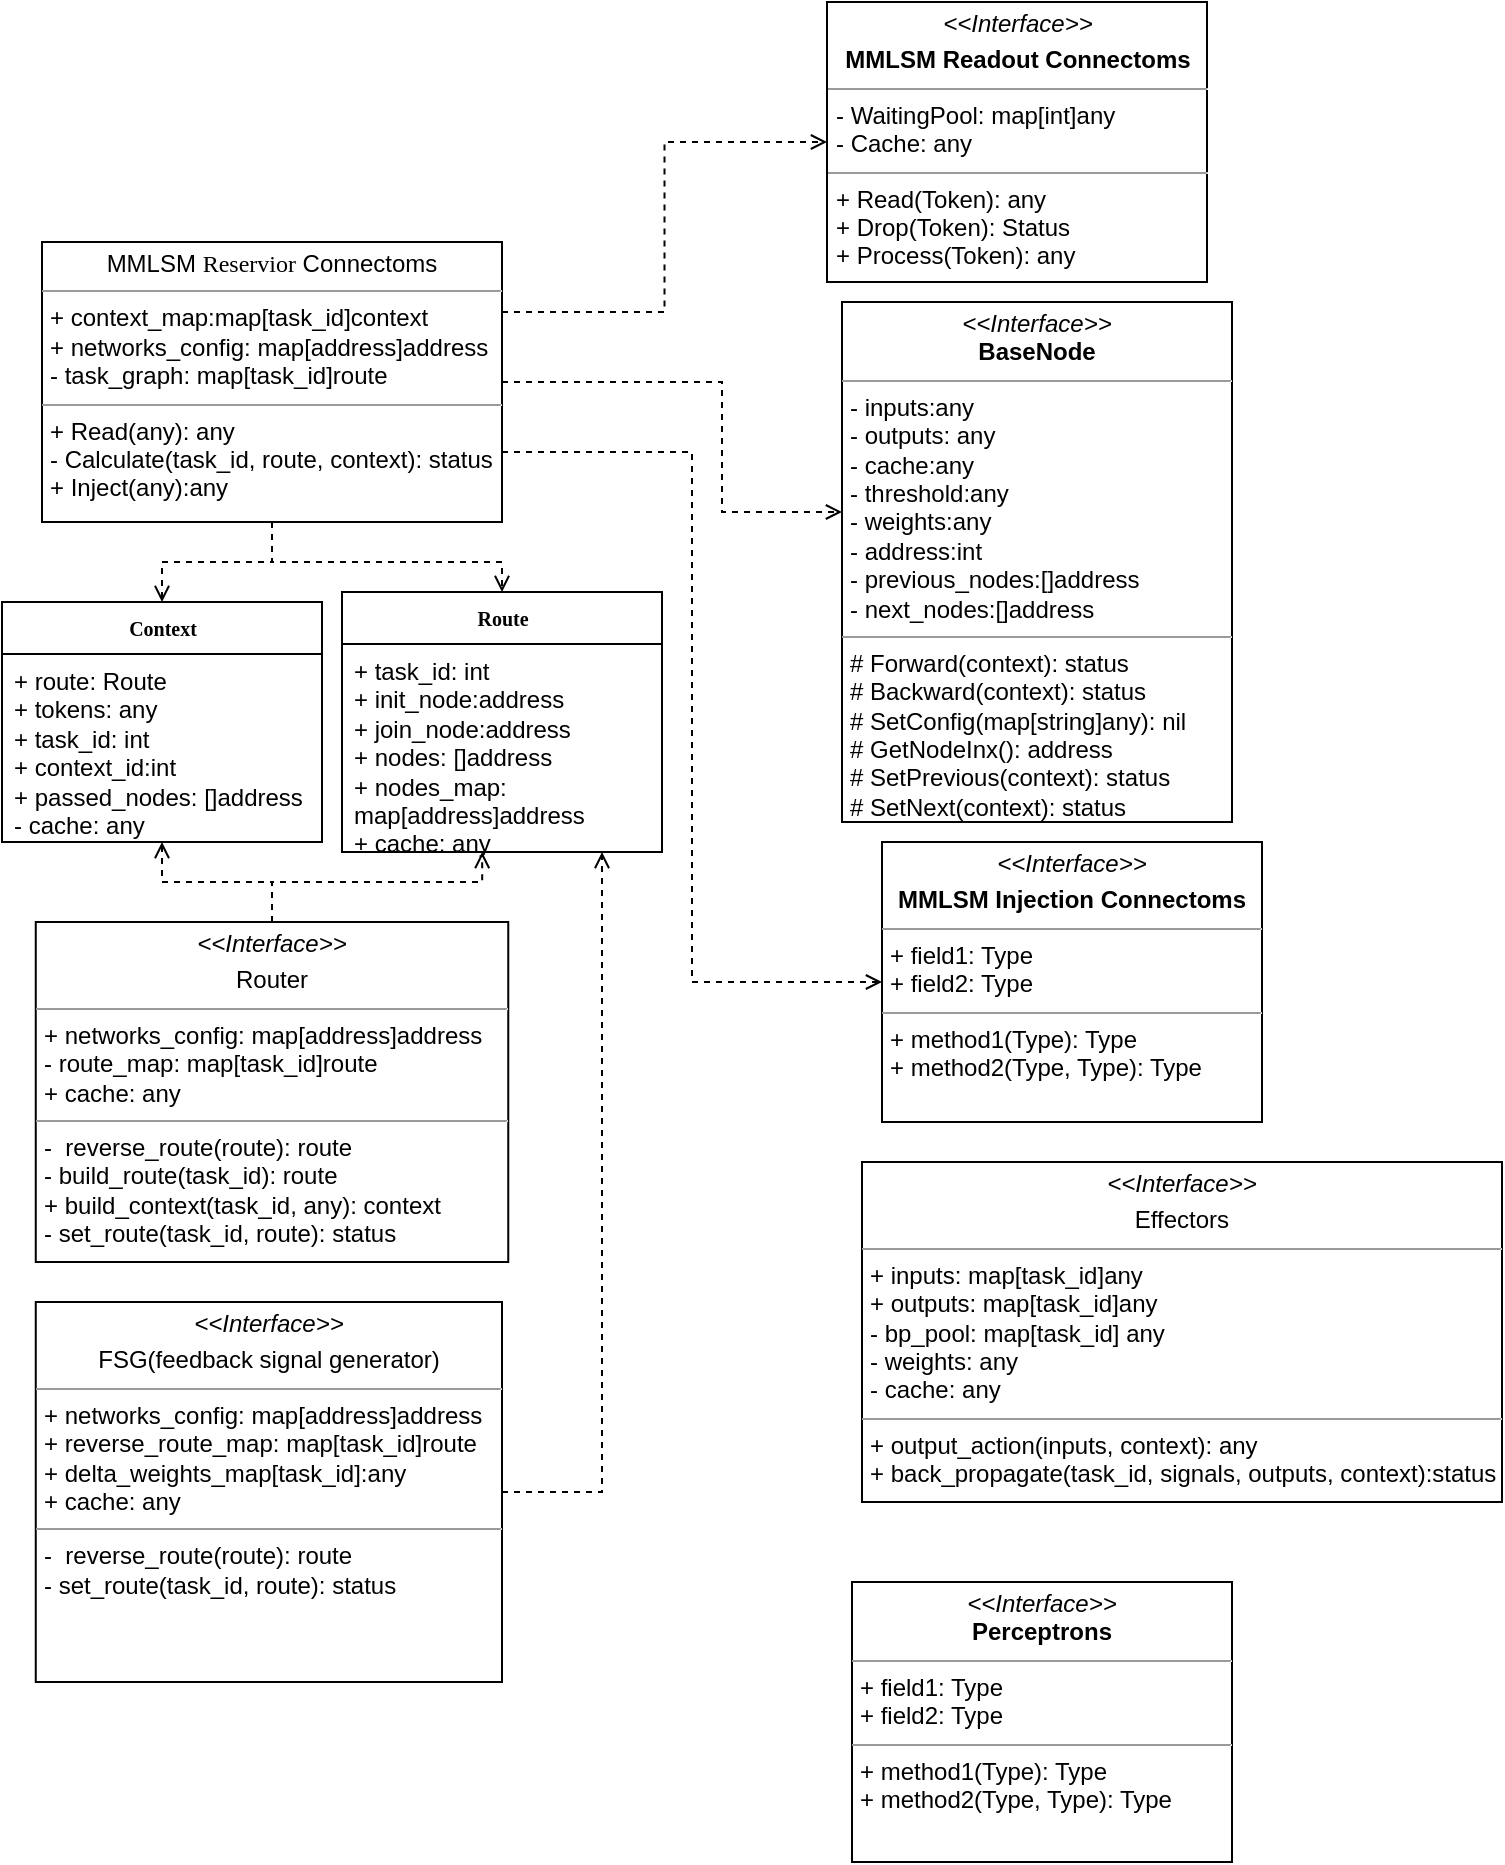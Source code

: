 <mxfile version="25.0.3">
  <diagram name="Page-1" id="c4acf3e9-155e-7222-9cf6-157b1a14988f">
    <mxGraphModel dx="954" dy="551" grid="1" gridSize="10" guides="1" tooltips="1" connect="1" arrows="1" fold="1" page="1" pageScale="1" pageWidth="850" pageHeight="1100" background="none" math="0" shadow="0">
      <root>
        <mxCell id="0" />
        <mxCell id="1" parent="0" />
        <mxCell id="5d2195bd80daf111-10" value="&lt;p style=&quot;margin:0px;margin-top:4px;text-align:center;&quot;&gt;&lt;i&gt;&amp;lt;&amp;lt;Interface&amp;gt;&amp;gt;&lt;/i&gt;&lt;br&gt;&lt;b&gt;Perceptrons&lt;/b&gt;&lt;/p&gt;&lt;hr size=&quot;1&quot;&gt;&lt;p style=&quot;margin:0px;margin-left:4px;&quot;&gt;+ field1: Type&lt;br&gt;+ field2: Type&lt;/p&gt;&lt;hr size=&quot;1&quot;&gt;&lt;p style=&quot;margin:0px;margin-left:4px;&quot;&gt;+ method1(Type): Type&lt;br&gt;+ method2(Type, Type): Type&lt;/p&gt;" style="verticalAlign=top;align=left;overflow=fill;fontSize=12;fontFamily=Helvetica;html=1;rounded=0;shadow=0;comic=0;labelBackgroundColor=none;strokeWidth=1" parent="1" vertex="1">
          <mxGeometry x="455" y="790" width="190" height="140" as="geometry" />
        </mxCell>
        <mxCell id="5d2195bd80daf111-15" value="&lt;p style=&quot;margin:0px;margin-top:4px;text-align:center;&quot;&gt;&lt;i&gt;&amp;lt;&amp;lt;Interface&amp;gt;&amp;gt;&lt;/i&gt;&lt;br&gt;&lt;b&gt;BaseNode&lt;/b&gt;&lt;/p&gt;&lt;hr size=&quot;1&quot;&gt;&lt;p style=&quot;margin:0px;margin-left:4px;&quot;&gt;- inputs:any&lt;br&gt;- outputs: any&lt;/p&gt;&lt;p style=&quot;margin:0px;margin-left:4px;&quot;&gt;- cache:any&lt;/p&gt;&lt;p style=&quot;margin:0px;margin-left:4px;&quot;&gt;- threshold:any&lt;/p&gt;&lt;p style=&quot;margin:0px;margin-left:4px;&quot;&gt;- weights:any&lt;/p&gt;&lt;p style=&quot;margin:0px;margin-left:4px;&quot;&gt;- address:int&lt;/p&gt;&lt;p style=&quot;margin:0px;margin-left:4px;&quot;&gt;- previous_nodes:[]address&lt;/p&gt;&lt;p style=&quot;margin:0px;margin-left:4px;&quot;&gt;- next_nodes:[]address&lt;/p&gt;&lt;hr size=&quot;1&quot;&gt;&lt;p style=&quot;margin:0px;margin-left:4px;&quot;&gt;# Forward(context): status&lt;/p&gt;&lt;p style=&quot;margin:0px;margin-left:4px;&quot;&gt;# Backward(context): status&lt;br&gt;# SetConfig(map[string]any): nil&lt;/p&gt;&lt;p style=&quot;margin:0px;margin-left:4px;&quot;&gt;# GetNodeInx(): address&lt;/p&gt;&lt;p style=&quot;margin:0px;margin-left:4px;&quot;&gt;# SetPrevious(context): status&lt;br&gt;&lt;/p&gt;&lt;p style=&quot;margin:0px;margin-left:4px;&quot;&gt;# SetNext(context): status&lt;br&gt;&lt;/p&gt;&lt;p style=&quot;margin:0px;margin-left:4px;&quot;&gt;&lt;br&gt;&lt;/p&gt;" style="verticalAlign=top;align=left;overflow=fill;fontSize=12;fontFamily=Helvetica;html=1;rounded=0;shadow=0;comic=0;labelBackgroundColor=none;strokeWidth=1" parent="1" vertex="1">
          <mxGeometry x="450" y="150" width="195" height="260" as="geometry" />
        </mxCell>
        <mxCell id="5d2195bd80daf111-18" value="&lt;p style=&quot;margin:0px;margin-top:4px;text-align:center;&quot;&gt;&lt;i&gt;&amp;lt;&amp;lt;Interface&amp;gt;&amp;gt;&lt;/i&gt;&lt;br&gt;&lt;/p&gt;&lt;p style=&quot;margin:0px;margin-top:4px;text-align:center;&quot;&gt;&lt;b&gt;MMLSM Readout Connectoms&lt;/b&gt;&lt;/p&gt;&lt;hr size=&quot;1&quot;&gt;&lt;p style=&quot;margin:0px;margin-left:4px;&quot;&gt;- WaitingPool: map[int]any&lt;br&gt;- Cache: any&lt;/p&gt;&lt;hr size=&quot;1&quot;&gt;&lt;p style=&quot;margin:0px;margin-left:4px;&quot;&gt;+ Read(Token): any&lt;br&gt;+ Drop(Token): Status&lt;/p&gt;&lt;p style=&quot;margin:0px;margin-left:4px;&quot;&gt;+ Process(Token): any&lt;/p&gt;" style="verticalAlign=top;align=left;overflow=fill;fontSize=12;fontFamily=Helvetica;html=1;rounded=0;shadow=0;comic=0;labelBackgroundColor=none;strokeWidth=1" parent="1" vertex="1">
          <mxGeometry x="442.5" width="190" height="140" as="geometry" />
        </mxCell>
        <mxCell id="5d2195bd80daf111-19" value="&lt;p style=&quot;margin: 4px 0px 0px; text-align: center;&quot;&gt;&lt;i&gt;&amp;lt;&amp;lt;Interface&amp;gt;&amp;gt;&lt;/i&gt;&lt;br&gt;&lt;/p&gt;&lt;p style=&quot;margin: 4px 0px 0px; text-align: center;&quot;&gt;Effectors&lt;/p&gt;&lt;hr size=&quot;1&quot;&gt;&lt;p style=&quot;margin:0px;margin-left:4px;&quot;&gt;+ inputs: map[task_id]any&lt;br&gt;&lt;/p&gt;&lt;p style=&quot;margin:0px;margin-left:4px;&quot;&gt;+ outputs: map[task_id]any&lt;/p&gt;&lt;p style=&quot;margin:0px;margin-left:4px;&quot;&gt;- bp_pool: map[task_id] any&lt;/p&gt;&lt;p style=&quot;margin:0px;margin-left:4px;&quot;&gt;- weights: any&lt;/p&gt;&lt;p style=&quot;margin:0px;margin-left:4px;&quot;&gt;- cache: any&lt;br&gt;&lt;/p&gt;&lt;hr size=&quot;1&quot;&gt;&lt;p style=&quot;margin:0px;margin-left:4px;&quot;&gt;+ output_action(inputs, context): any&lt;br&gt;+ back_propagate(task_id, signals, outputs, context):status&lt;/p&gt;" style="verticalAlign=top;align=left;overflow=fill;fontSize=12;fontFamily=Helvetica;html=1;rounded=0;shadow=0;comic=0;labelBackgroundColor=none;strokeWidth=1" parent="1" vertex="1">
          <mxGeometry x="460" y="580" width="320" height="170" as="geometry" />
        </mxCell>
        <mxCell id="Okiig9Hstaw-6zwMr5Zd-14" style="edgeStyle=orthogonalEdgeStyle;rounded=0;orthogonalLoop=1;jettySize=auto;html=1;exitX=0.5;exitY=0;exitDx=0;exitDy=0;entryX=0.5;entryY=1;entryDx=0;entryDy=0;dashed=1;endArrow=open;endFill=0;" edge="1" parent="1" source="5d2195bd80daf111-20" target="Okiig9Hstaw-6zwMr5Zd-8">
          <mxGeometry relative="1" as="geometry" />
        </mxCell>
        <mxCell id="5d2195bd80daf111-20" value="&lt;p style=&quot;margin: 4px 0px 0px; text-align: center;&quot;&gt;&lt;i&gt;&amp;lt;&amp;lt;Interface&amp;gt;&amp;gt;&lt;/i&gt;&lt;br&gt;&lt;/p&gt;&lt;p style=&quot;margin: 4px 0px 0px; text-align: center;&quot;&gt;Router&lt;/p&gt;&lt;hr size=&quot;1&quot;&gt;&lt;p style=&quot;margin:0px;margin-left:4px;&quot;&gt;+&amp;nbsp;networks_config: map[address]address&lt;/p&gt;&lt;p style=&quot;margin:0px;margin-left:4px;&quot;&gt;- route_map: map[task_id]route&lt;br&gt;+ cache: any&lt;/p&gt;&lt;hr size=&quot;1&quot;&gt;&lt;p style=&quot;margin:0px;margin-left:4px;&quot;&gt;- &amp;nbsp;reverse_route(route): route&lt;br&gt;&lt;/p&gt;&lt;p style=&quot;margin:0px;margin-left:4px;&quot;&gt;- build_route(task_id): route&lt;br&gt;+ build_context(task_id, any): context&lt;/p&gt;&lt;p style=&quot;margin:0px;margin-left:4px;&quot;&gt;- set_route(task_id, route): status&lt;/p&gt;" style="verticalAlign=top;align=left;overflow=fill;fontSize=12;fontFamily=Helvetica;html=1;rounded=0;shadow=0;comic=0;labelBackgroundColor=none;strokeWidth=1" parent="1" vertex="1">
          <mxGeometry x="46.88" y="460" width="236.25" height="170" as="geometry" />
        </mxCell>
        <mxCell id="Okiig9Hstaw-6zwMr5Zd-19" style="edgeStyle=orthogonalEdgeStyle;rounded=0;orthogonalLoop=1;jettySize=auto;html=1;dashed=1;endArrow=open;endFill=0;" edge="1" parent="1" source="am_0E-VKELdb4oYjf-La-1" target="Okiig9Hstaw-6zwMr5Zd-16">
          <mxGeometry relative="1" as="geometry">
            <mxPoint x="330" y="430" as="targetPoint" />
            <Array as="points">
              <mxPoint x="330" y="745" />
            </Array>
          </mxGeometry>
        </mxCell>
        <mxCell id="am_0E-VKELdb4oYjf-La-1" value="&lt;p style=&quot;margin: 4px 0px 0px; text-align: center;&quot;&gt;&lt;i&gt;&amp;lt;&amp;lt;Interface&amp;gt;&amp;gt;&lt;/i&gt;&lt;br&gt;&lt;/p&gt;&lt;p style=&quot;margin: 4px 0px 0px; text-align: center;&quot;&gt;FSG(feedback signal generator)&lt;/p&gt;&lt;hr size=&quot;1&quot;&gt;&lt;p style=&quot;margin:0px;margin-left:4px;&quot;&gt;+&amp;nbsp;networks_config:&amp;nbsp;map[address]address&lt;br&gt;+ reverse_route_map: map[task_id]route&lt;/p&gt;&lt;p style=&quot;margin:0px;margin-left:4px;&quot;&gt;+ delta_weights_map[task_id]:any&lt;/p&gt;&lt;p style=&quot;margin:0px;margin-left:4px;&quot;&gt;+ cache: any&lt;/p&gt;&lt;hr size=&quot;1&quot;&gt;&lt;p style=&quot;margin:0px;margin-left:4px;&quot;&gt;- &amp;nbsp;reverse_route(route): route&lt;br&gt;&lt;/p&gt;&lt;p style=&quot;margin:0px;margin-left:4px;&quot;&gt;- set_route(task_id, route): status&lt;/p&gt;" style="verticalAlign=top;align=left;overflow=fill;fontSize=12;fontFamily=Helvetica;html=1;rounded=0;shadow=0;comic=0;labelBackgroundColor=none;strokeWidth=1" parent="1" vertex="1">
          <mxGeometry x="46.88" y="650" width="233.12" height="190" as="geometry" />
        </mxCell>
        <mxCell id="am_0E-VKELdb4oYjf-La-3" value="&lt;p style=&quot;margin:0px;margin-top:4px;text-align:center;&quot;&gt;&lt;i&gt;&amp;lt;&amp;lt;Interface&amp;gt;&amp;gt;&lt;/i&gt;&lt;br&gt;&lt;/p&gt;&lt;p style=&quot;margin:0px;margin-top:4px;text-align:center;&quot;&gt;&lt;b&gt;MMLSM Injection Connectoms&lt;/b&gt;&lt;/p&gt;&lt;hr size=&quot;1&quot;&gt;&lt;p style=&quot;margin:0px;margin-left:4px;&quot;&gt;+ field1: Type&lt;br&gt;+ field2: Type&lt;/p&gt;&lt;hr size=&quot;1&quot;&gt;&lt;p style=&quot;margin:0px;margin-left:4px;&quot;&gt;+ method1(Type): Type&lt;br&gt;+ method2(Type, Type): Type&lt;/p&gt;" style="verticalAlign=top;align=left;overflow=fill;fontSize=12;fontFamily=Helvetica;html=1;rounded=0;shadow=0;comic=0;labelBackgroundColor=none;strokeWidth=1" parent="1" vertex="1">
          <mxGeometry x="470" y="420" width="190" height="140" as="geometry" />
        </mxCell>
        <mxCell id="Okiig9Hstaw-6zwMr5Zd-2" style="edgeStyle=orthogonalEdgeStyle;rounded=0;orthogonalLoop=1;jettySize=auto;html=1;dashed=1;endArrow=open;endFill=0;" edge="1" parent="1" source="am_0E-VKELdb4oYjf-La-4" target="5d2195bd80daf111-15">
          <mxGeometry relative="1" as="geometry">
            <Array as="points">
              <mxPoint x="390" y="190" />
              <mxPoint x="390" y="255" />
            </Array>
          </mxGeometry>
        </mxCell>
        <mxCell id="Okiig9Hstaw-6zwMr5Zd-3" style="edgeStyle=orthogonalEdgeStyle;rounded=0;orthogonalLoop=1;jettySize=auto;html=1;exitX=1;exitY=0.25;exitDx=0;exitDy=0;entryX=0;entryY=0.5;entryDx=0;entryDy=0;dashed=1;endArrow=open;endFill=0;" edge="1" parent="1" source="am_0E-VKELdb4oYjf-La-4" target="5d2195bd80daf111-18">
          <mxGeometry relative="1" as="geometry" />
        </mxCell>
        <mxCell id="Okiig9Hstaw-6zwMr5Zd-4" style="edgeStyle=orthogonalEdgeStyle;rounded=0;orthogonalLoop=1;jettySize=auto;html=1;exitX=1;exitY=0.75;exitDx=0;exitDy=0;entryX=0;entryY=0.5;entryDx=0;entryDy=0;dashed=1;endArrow=open;endFill=0;" edge="1" parent="1" source="am_0E-VKELdb4oYjf-La-4" target="am_0E-VKELdb4oYjf-La-3">
          <mxGeometry relative="1" as="geometry" />
        </mxCell>
        <mxCell id="Okiig9Hstaw-6zwMr5Zd-11" style="edgeStyle=orthogonalEdgeStyle;rounded=0;orthogonalLoop=1;jettySize=auto;html=1;exitX=0.5;exitY=1;exitDx=0;exitDy=0;entryX=0.5;entryY=0;entryDx=0;entryDy=0;dashed=1;endArrow=open;endFill=0;" edge="1" parent="1" source="am_0E-VKELdb4oYjf-La-4" target="Okiig9Hstaw-6zwMr5Zd-8">
          <mxGeometry relative="1" as="geometry" />
        </mxCell>
        <mxCell id="Okiig9Hstaw-6zwMr5Zd-18" style="edgeStyle=orthogonalEdgeStyle;rounded=0;orthogonalLoop=1;jettySize=auto;html=1;exitX=0.5;exitY=1;exitDx=0;exitDy=0;entryX=0.5;entryY=0;entryDx=0;entryDy=0;dashed=1;endArrow=open;endFill=0;" edge="1" parent="1" source="am_0E-VKELdb4oYjf-La-4" target="Okiig9Hstaw-6zwMr5Zd-15">
          <mxGeometry relative="1" as="geometry" />
        </mxCell>
        <mxCell id="am_0E-VKELdb4oYjf-La-4" value="&lt;p style=&quot;margin:0px;margin-top:4px;text-align:center;&quot;&gt;MMLSM&amp;nbsp;&lt;span style=&quot;font-family: Verdana; white-space: normal;&quot;&gt;Reservior&lt;/span&gt;&amp;nbsp;Connectoms&lt;br&gt;&lt;/p&gt;&lt;hr size=&quot;1&quot;&gt;&lt;p style=&quot;margin:0px;margin-left:4px;&quot;&gt;+ context_map:map[task_id]context&lt;br&gt;+ networks_config: map[address]address&lt;/p&gt;&lt;p style=&quot;margin:0px;margin-left:4px;&quot;&gt;- task_graph: map[task_id]route&lt;/p&gt;&lt;hr size=&quot;1&quot;&gt;&lt;p style=&quot;margin:0px;margin-left:4px;&quot;&gt;+ Read(any): any&lt;br&gt;- Calculate(task_id, route, context): status&lt;/p&gt;&lt;p style=&quot;margin:0px;margin-left:4px;&quot;&gt;+ Inject(any):any&lt;/p&gt;" style="verticalAlign=top;align=left;overflow=fill;fontSize=12;fontFamily=Helvetica;html=1;rounded=0;shadow=0;comic=0;labelBackgroundColor=none;strokeWidth=1" parent="1" vertex="1">
          <mxGeometry x="50" y="120" width="230" height="140" as="geometry" />
        </mxCell>
        <mxCell id="Okiig9Hstaw-6zwMr5Zd-8" value="&lt;b&gt;Context&lt;/b&gt;" style="swimlane;html=1;fontStyle=0;childLayout=stackLayout;horizontal=1;startSize=26;fillColor=none;horizontalStack=0;resizeParent=1;resizeLast=0;collapsible=1;marginBottom=0;swimlaneFillColor=#ffffff;rounded=0;shadow=0;comic=0;labelBackgroundColor=none;strokeWidth=1;fontFamily=Verdana;fontSize=10;align=center;" vertex="1" parent="1">
          <mxGeometry x="30" y="300" width="160" height="120" as="geometry" />
        </mxCell>
        <mxCell id="Okiig9Hstaw-6zwMr5Zd-10" value="&lt;div&gt;+ route: Route&lt;br&gt;&lt;/div&gt;+ tokens: any&lt;div&gt;+ task_id: int&lt;/div&gt;&lt;div&gt;+ context_id:int&lt;/div&gt;&lt;div&gt;+ passed_nodes: []address&lt;/div&gt;&lt;div&gt;- cache: any&lt;/div&gt;" style="text;html=1;strokeColor=none;fillColor=none;align=left;verticalAlign=top;spacingLeft=4;spacingRight=4;whiteSpace=wrap;overflow=hidden;rotatable=0;points=[[0,0.5],[1,0.5]];portConstraint=eastwest;" vertex="1" parent="Okiig9Hstaw-6zwMr5Zd-8">
          <mxGeometry y="26" width="160" height="94" as="geometry" />
        </mxCell>
        <mxCell id="Okiig9Hstaw-6zwMr5Zd-15" value="&lt;b&gt;Route&lt;/b&gt;" style="swimlane;html=1;fontStyle=0;childLayout=stackLayout;horizontal=1;startSize=26;fillColor=none;horizontalStack=0;resizeParent=1;resizeLast=0;collapsible=1;marginBottom=0;swimlaneFillColor=#ffffff;rounded=0;shadow=0;comic=0;labelBackgroundColor=none;strokeWidth=1;fontFamily=Verdana;fontSize=10;align=center;" vertex="1" parent="1">
          <mxGeometry x="200" y="295" width="160" height="130" as="geometry" />
        </mxCell>
        <mxCell id="Okiig9Hstaw-6zwMr5Zd-16" value="&lt;div&gt;+ task_id: int&lt;br&gt;&lt;/div&gt;&lt;div&gt;+ init_node:address&lt;/div&gt;&lt;div&gt;+ join_node:address&lt;/div&gt;+ nodes: []address&lt;div&gt;+ nodes_map: map[address]address&lt;/div&gt;&lt;div&gt;+ cache: any&lt;/div&gt;" style="text;html=1;strokeColor=none;fillColor=none;align=left;verticalAlign=top;spacingLeft=4;spacingRight=4;whiteSpace=wrap;overflow=hidden;rotatable=0;points=[[0,0.5],[1,0.5]];portConstraint=eastwest;" vertex="1" parent="Okiig9Hstaw-6zwMr5Zd-15">
          <mxGeometry y="26" width="160" height="104" as="geometry" />
        </mxCell>
        <mxCell id="Okiig9Hstaw-6zwMr5Zd-17" style="edgeStyle=orthogonalEdgeStyle;rounded=0;orthogonalLoop=1;jettySize=auto;html=1;exitX=0.5;exitY=0;exitDx=0;exitDy=0;entryX=0.438;entryY=1;entryDx=0;entryDy=0;entryPerimeter=0;dashed=1;endArrow=open;endFill=0;" edge="1" parent="1" source="5d2195bd80daf111-20" target="Okiig9Hstaw-6zwMr5Zd-16">
          <mxGeometry relative="1" as="geometry">
            <Array as="points">
              <mxPoint x="165" y="440" />
              <mxPoint x="270" y="440" />
            </Array>
          </mxGeometry>
        </mxCell>
      </root>
    </mxGraphModel>
  </diagram>
</mxfile>
